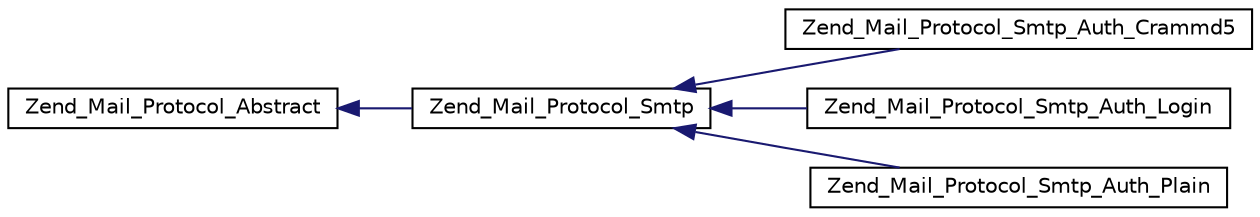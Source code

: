 digraph G
{
  edge [fontname="Helvetica",fontsize="10",labelfontname="Helvetica",labelfontsize="10"];
  node [fontname="Helvetica",fontsize="10",shape=record];
  rankdir="LR";
  Node1 [label="Zend_Mail_Protocol_Abstract",height=0.2,width=0.4,color="black", fillcolor="white", style="filled",URL="$class_zend___mail___protocol___abstract.html"];
  Node1 -> Node2 [dir="back",color="midnightblue",fontsize="10",style="solid",fontname="Helvetica"];
  Node2 [label="Zend_Mail_Protocol_Smtp",height=0.2,width=0.4,color="black", fillcolor="white", style="filled",URL="$class_zend___mail___protocol___smtp.html"];
  Node2 -> Node3 [dir="back",color="midnightblue",fontsize="10",style="solid",fontname="Helvetica"];
  Node3 [label="Zend_Mail_Protocol_Smtp_Auth_Crammd5",height=0.2,width=0.4,color="black", fillcolor="white", style="filled",URL="$class_zend___mail___protocol___smtp___auth___crammd5.html"];
  Node2 -> Node4 [dir="back",color="midnightblue",fontsize="10",style="solid",fontname="Helvetica"];
  Node4 [label="Zend_Mail_Protocol_Smtp_Auth_Login",height=0.2,width=0.4,color="black", fillcolor="white", style="filled",URL="$class_zend___mail___protocol___smtp___auth___login.html"];
  Node2 -> Node5 [dir="back",color="midnightblue",fontsize="10",style="solid",fontname="Helvetica"];
  Node5 [label="Zend_Mail_Protocol_Smtp_Auth_Plain",height=0.2,width=0.4,color="black", fillcolor="white", style="filled",URL="$class_zend___mail___protocol___smtp___auth___plain.html"];
}
